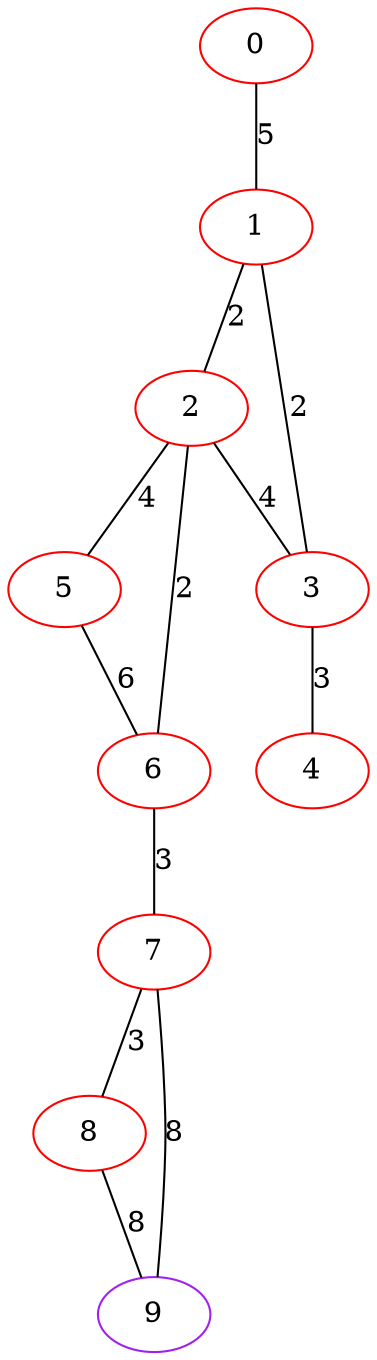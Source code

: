 graph "" {
0 [color=red, weight=1];
1 [color=red, weight=1];
2 [color=red, weight=1];
3 [color=red, weight=1];
4 [color=red, weight=1];
5 [color=red, weight=1];
6 [color=red, weight=1];
7 [color=red, weight=1];
8 [color=red, weight=1];
9 [color=purple, weight=4];
0 -- 1  [key=0, label=5];
1 -- 2  [key=0, label=2];
1 -- 3  [key=0, label=2];
2 -- 3  [key=0, label=4];
2 -- 5  [key=0, label=4];
2 -- 6  [key=0, label=2];
3 -- 4  [key=0, label=3];
5 -- 6  [key=0, label=6];
6 -- 7  [key=0, label=3];
7 -- 8  [key=0, label=3];
7 -- 9  [key=0, label=8];
8 -- 9  [key=0, label=8];
}
